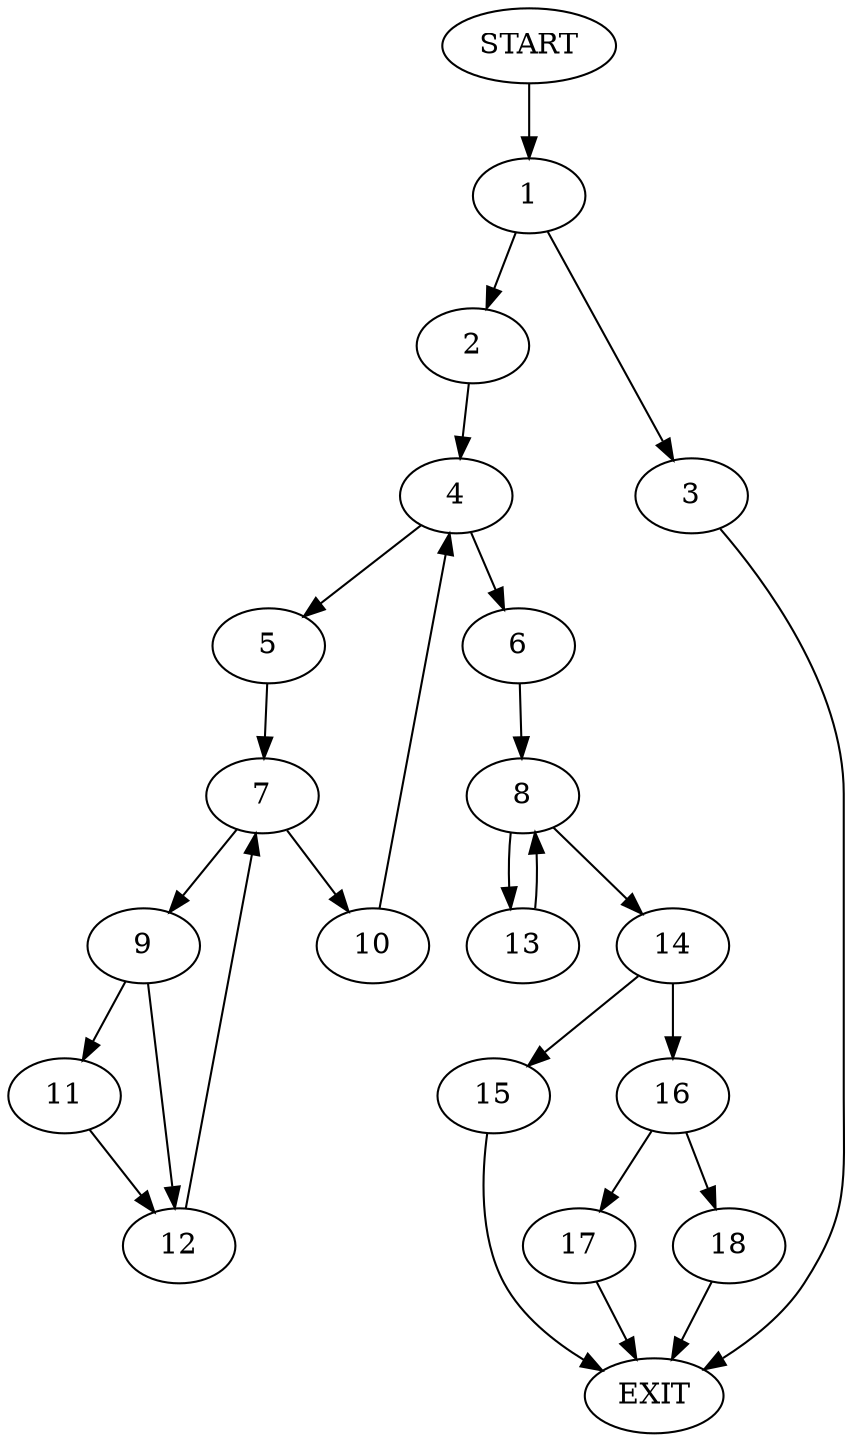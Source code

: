 digraph {
0 [label="START"]
19 [label="EXIT"]
0 -> 1
1 -> 2
1 -> 3
3 -> 19
2 -> 4
4 -> 5
4 -> 6
5 -> 7
6 -> 8
7 -> 9
7 -> 10
10 -> 4
9 -> 11
9 -> 12
12 -> 7
11 -> 12
8 -> 13
8 -> 14
13 -> 8
14 -> 15
14 -> 16
15 -> 19
16 -> 17
16 -> 18
18 -> 19
17 -> 19
}
